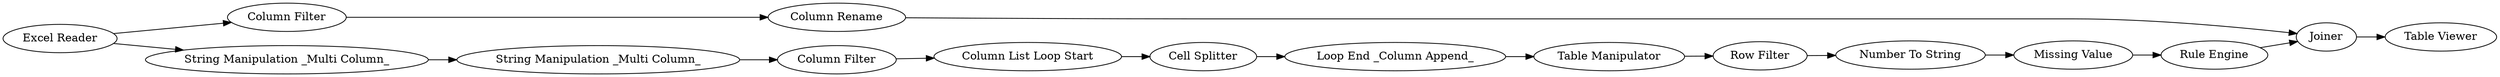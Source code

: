digraph {
	"-5376675716240081886_48" [label="Row Filter"]
	"-5376675716240081886_1" [label="Excel Reader"]
	"-5376675716240081886_49" [label="Rule Engine"]
	"-5376675716240081886_40" [label="Column Rename"]
	"-5376675716240081886_47" [label="Table Manipulator"]
	"-5376675716240081886_10" [label="Column List Loop Start"]
	"-5376675716240081886_8" [label="Column Filter"]
	"-5376675716240081886_52" [label=Joiner]
	"-5376675716240081886_38" [label="Column Filter"]
	"-5376675716240081886_46" [label="Loop End _Column Append_"]
	"-5376675716240081886_2" [label="String Manipulation _Multi Column_"]
	"-5376675716240081886_53" [label="Table Viewer"]
	"-5376675716240081886_50" [label="Number To String"]
	"-5376675716240081886_51" [label="Missing Value"]
	"-5376675716240081886_9" [label="Cell Splitter"]
	"-5376675716240081886_3" [label="String Manipulation _Multi Column_"]
	"-5376675716240081886_46" -> "-5376675716240081886_47"
	"-5376675716240081886_3" -> "-5376675716240081886_8"
	"-5376675716240081886_47" -> "-5376675716240081886_48"
	"-5376675716240081886_9" -> "-5376675716240081886_46"
	"-5376675716240081886_1" -> "-5376675716240081886_2"
	"-5376675716240081886_51" -> "-5376675716240081886_49"
	"-5376675716240081886_48" -> "-5376675716240081886_50"
	"-5376675716240081886_52" -> "-5376675716240081886_53"
	"-5376675716240081886_2" -> "-5376675716240081886_3"
	"-5376675716240081886_49" -> "-5376675716240081886_52"
	"-5376675716240081886_38" -> "-5376675716240081886_40"
	"-5376675716240081886_8" -> "-5376675716240081886_10"
	"-5376675716240081886_10" -> "-5376675716240081886_9"
	"-5376675716240081886_1" -> "-5376675716240081886_38"
	"-5376675716240081886_40" -> "-5376675716240081886_52"
	"-5376675716240081886_50" -> "-5376675716240081886_51"
	rankdir=LR
}
